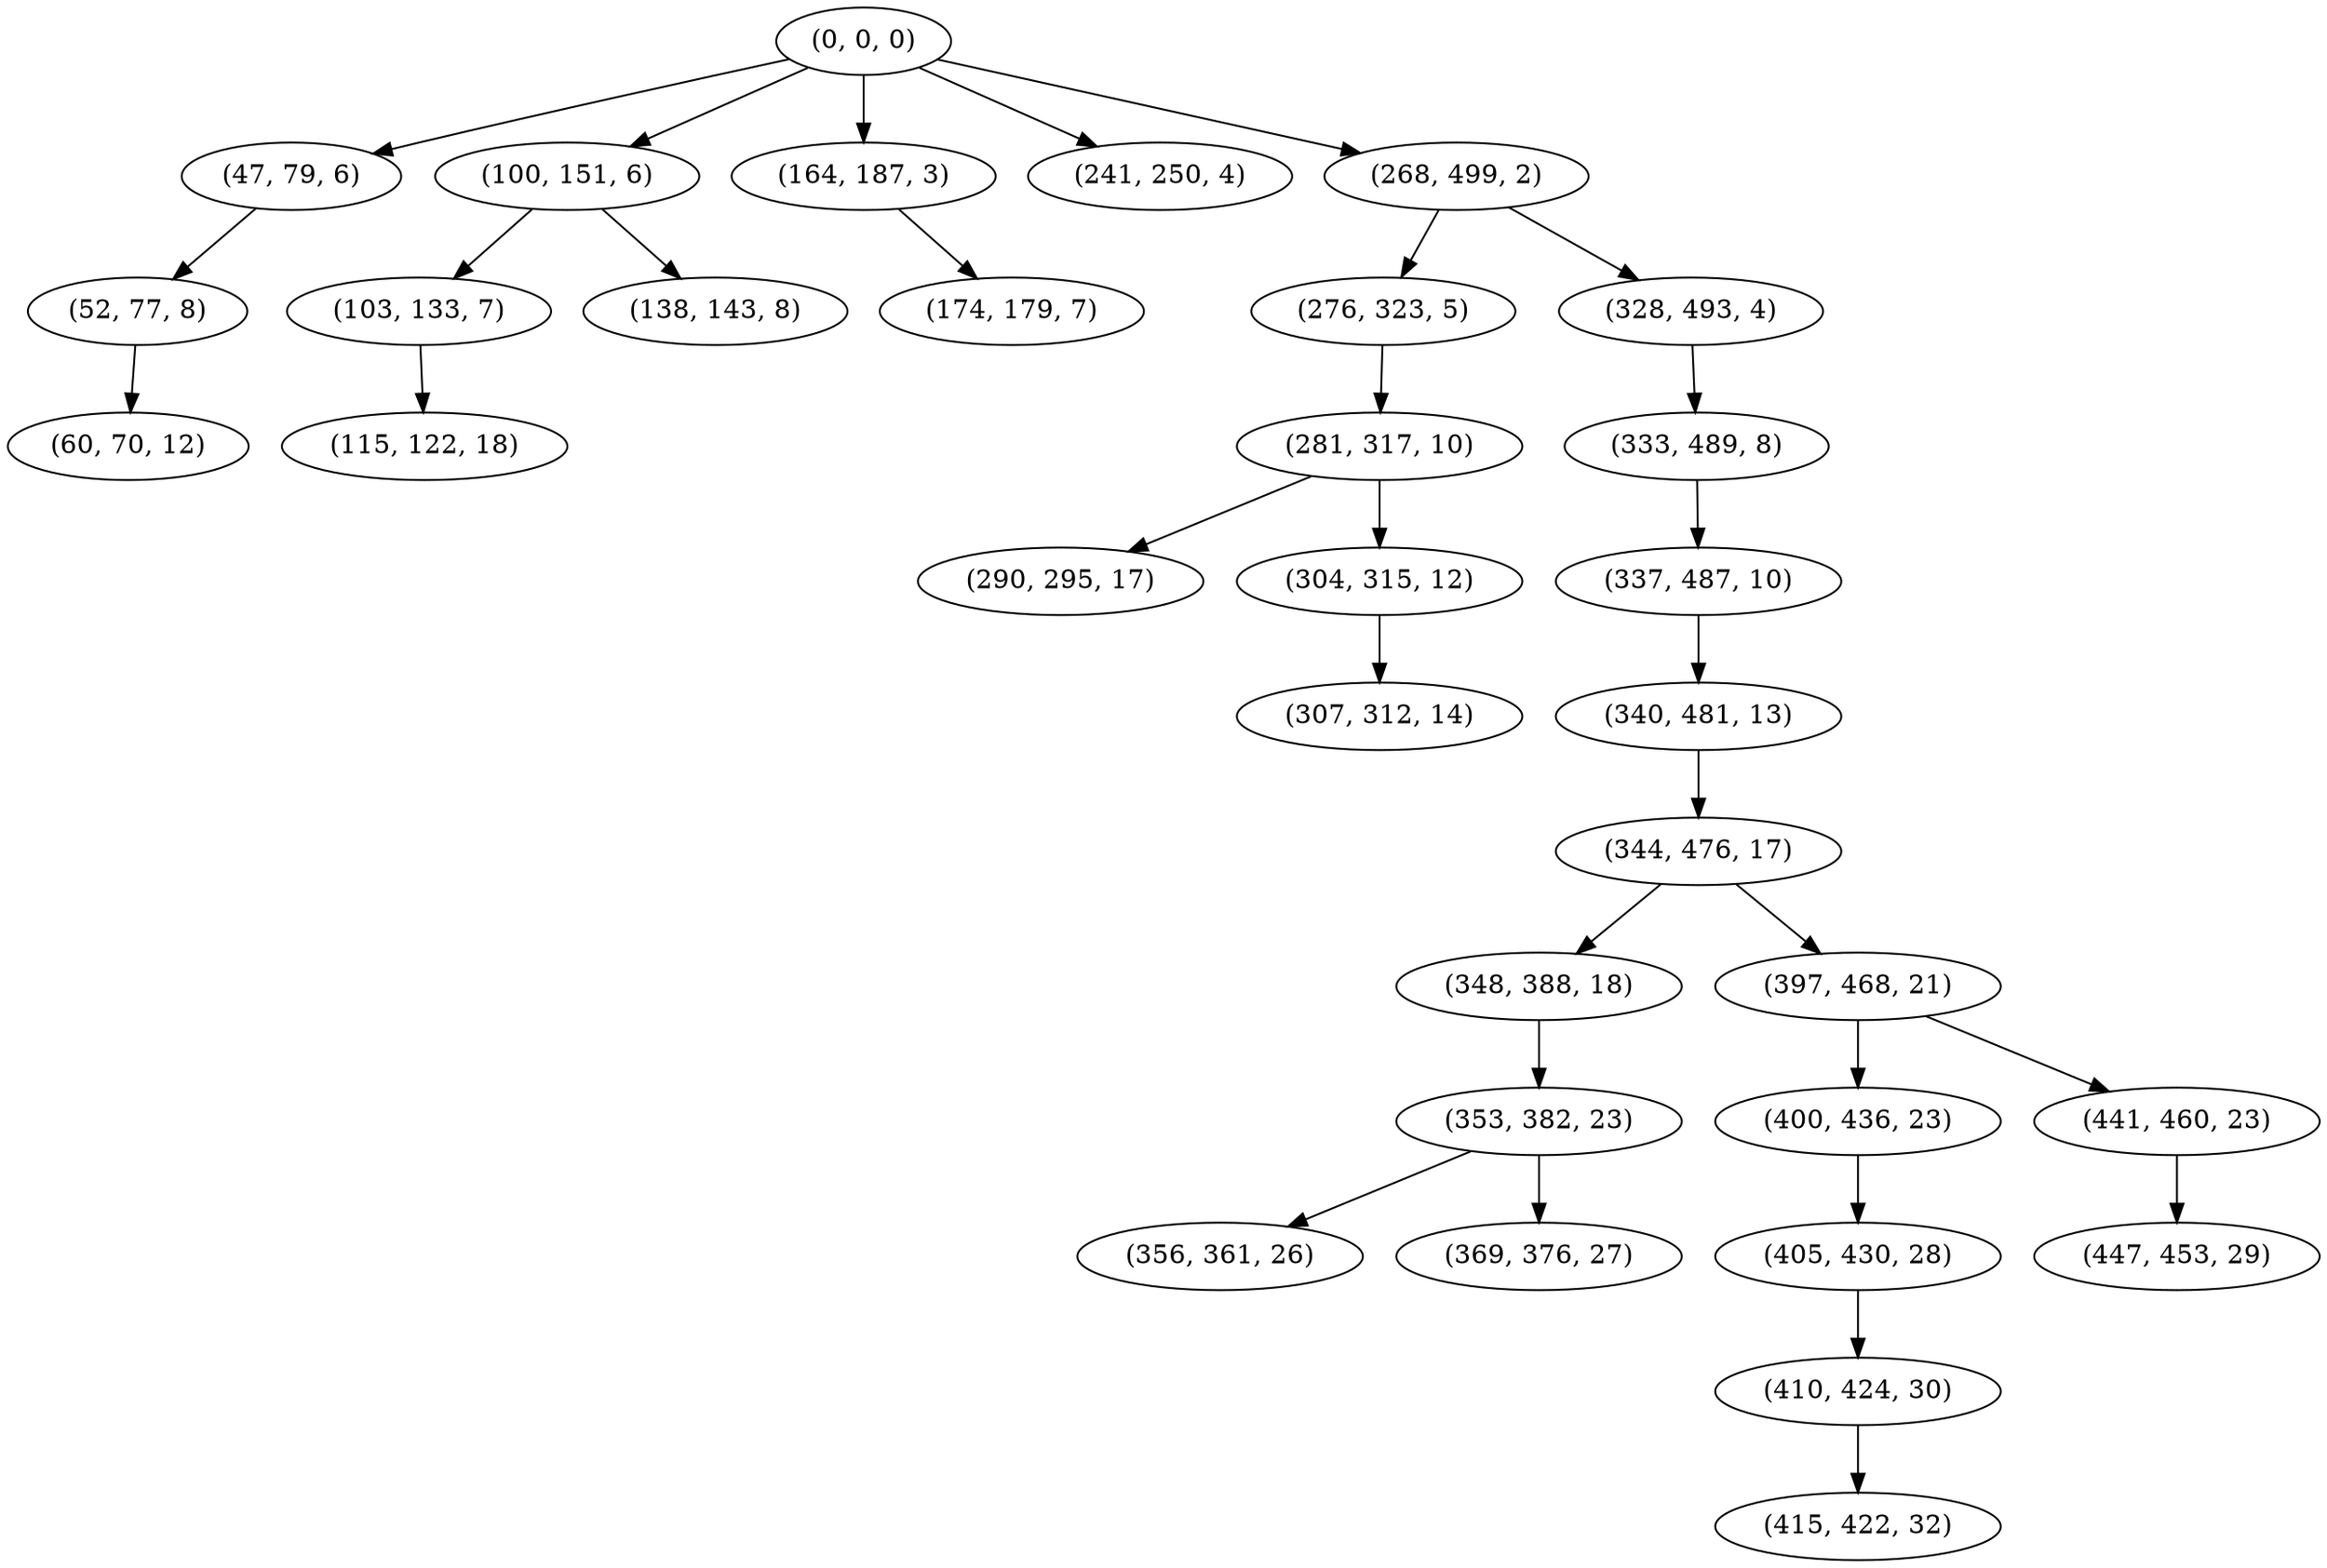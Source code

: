 digraph tree {
    "(0, 0, 0)";
    "(47, 79, 6)";
    "(52, 77, 8)";
    "(60, 70, 12)";
    "(100, 151, 6)";
    "(103, 133, 7)";
    "(115, 122, 18)";
    "(138, 143, 8)";
    "(164, 187, 3)";
    "(174, 179, 7)";
    "(241, 250, 4)";
    "(268, 499, 2)";
    "(276, 323, 5)";
    "(281, 317, 10)";
    "(290, 295, 17)";
    "(304, 315, 12)";
    "(307, 312, 14)";
    "(328, 493, 4)";
    "(333, 489, 8)";
    "(337, 487, 10)";
    "(340, 481, 13)";
    "(344, 476, 17)";
    "(348, 388, 18)";
    "(353, 382, 23)";
    "(356, 361, 26)";
    "(369, 376, 27)";
    "(397, 468, 21)";
    "(400, 436, 23)";
    "(405, 430, 28)";
    "(410, 424, 30)";
    "(415, 422, 32)";
    "(441, 460, 23)";
    "(447, 453, 29)";
    "(0, 0, 0)" -> "(47, 79, 6)";
    "(0, 0, 0)" -> "(100, 151, 6)";
    "(0, 0, 0)" -> "(164, 187, 3)";
    "(0, 0, 0)" -> "(241, 250, 4)";
    "(0, 0, 0)" -> "(268, 499, 2)";
    "(47, 79, 6)" -> "(52, 77, 8)";
    "(52, 77, 8)" -> "(60, 70, 12)";
    "(100, 151, 6)" -> "(103, 133, 7)";
    "(100, 151, 6)" -> "(138, 143, 8)";
    "(103, 133, 7)" -> "(115, 122, 18)";
    "(164, 187, 3)" -> "(174, 179, 7)";
    "(268, 499, 2)" -> "(276, 323, 5)";
    "(268, 499, 2)" -> "(328, 493, 4)";
    "(276, 323, 5)" -> "(281, 317, 10)";
    "(281, 317, 10)" -> "(290, 295, 17)";
    "(281, 317, 10)" -> "(304, 315, 12)";
    "(304, 315, 12)" -> "(307, 312, 14)";
    "(328, 493, 4)" -> "(333, 489, 8)";
    "(333, 489, 8)" -> "(337, 487, 10)";
    "(337, 487, 10)" -> "(340, 481, 13)";
    "(340, 481, 13)" -> "(344, 476, 17)";
    "(344, 476, 17)" -> "(348, 388, 18)";
    "(344, 476, 17)" -> "(397, 468, 21)";
    "(348, 388, 18)" -> "(353, 382, 23)";
    "(353, 382, 23)" -> "(356, 361, 26)";
    "(353, 382, 23)" -> "(369, 376, 27)";
    "(397, 468, 21)" -> "(400, 436, 23)";
    "(397, 468, 21)" -> "(441, 460, 23)";
    "(400, 436, 23)" -> "(405, 430, 28)";
    "(405, 430, 28)" -> "(410, 424, 30)";
    "(410, 424, 30)" -> "(415, 422, 32)";
    "(441, 460, 23)" -> "(447, 453, 29)";
}
